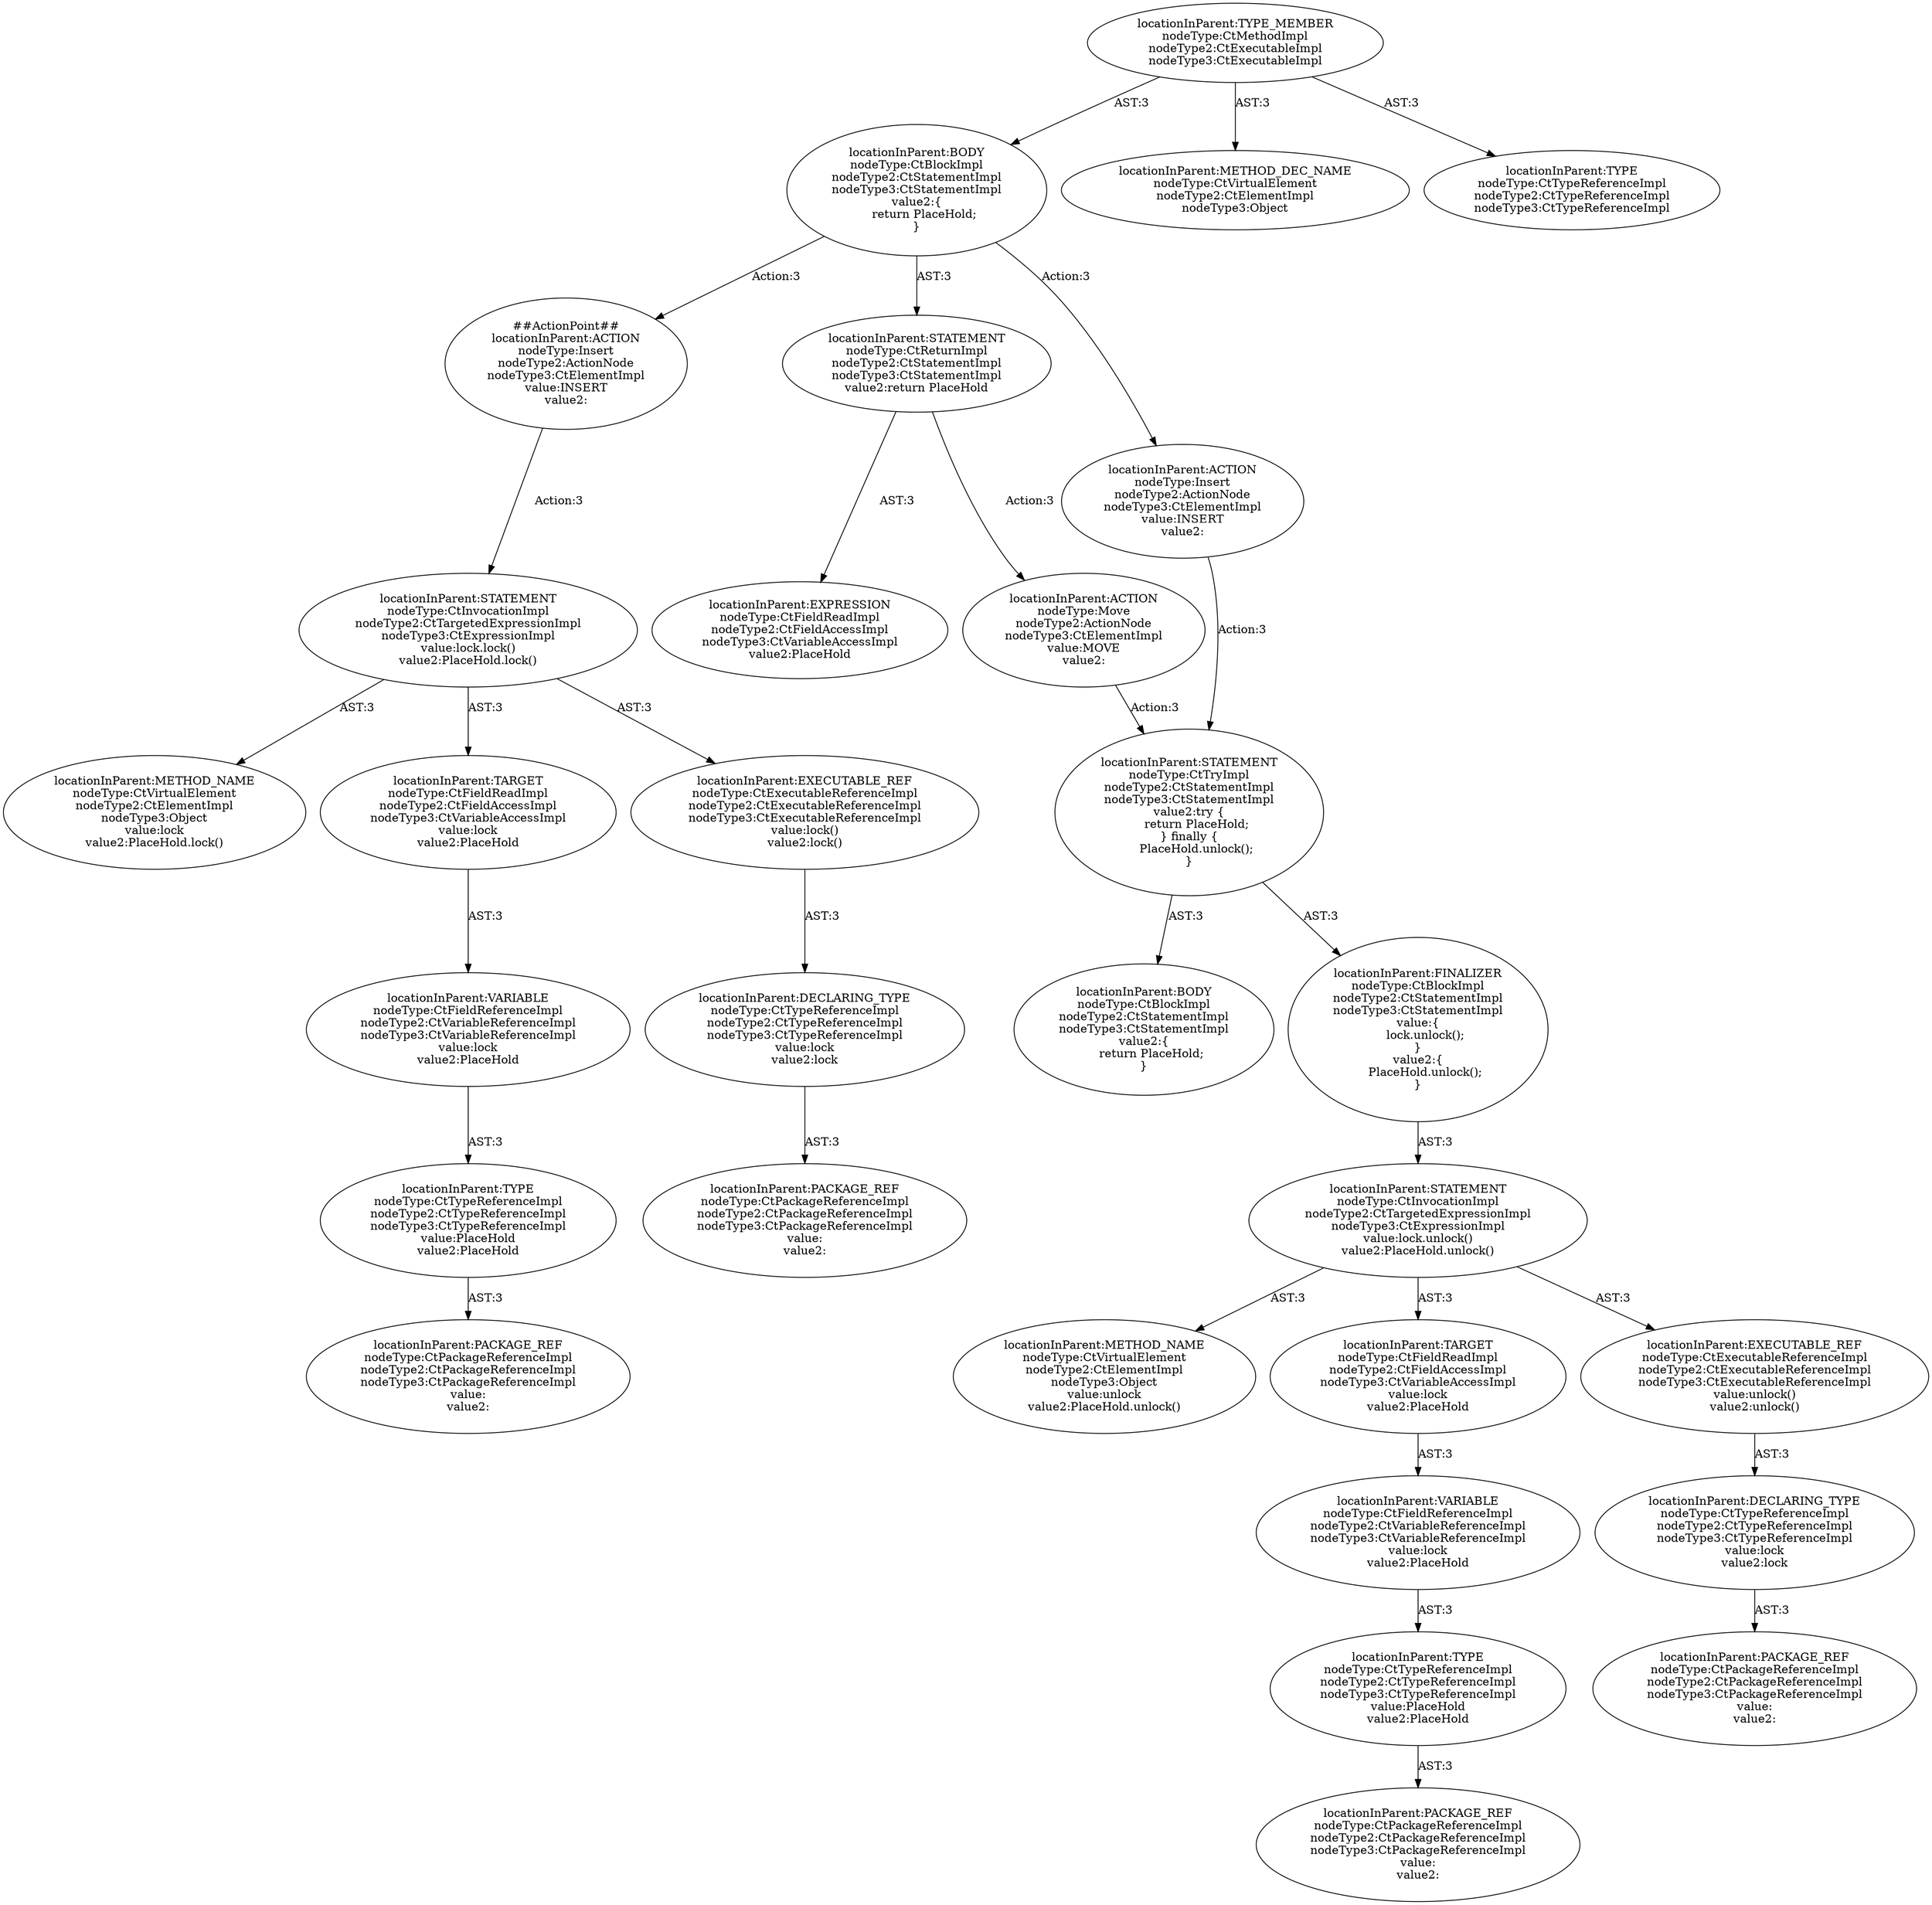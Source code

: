 digraph "Pattern" {
0 [label="##ActionPoint##
locationInParent:ACTION
nodeType:Insert
nodeType2:ActionNode
nodeType3:CtElementImpl
value:INSERT
value2:" shape=ellipse]
1 [label="locationInParent:BODY
nodeType:CtBlockImpl
nodeType2:CtStatementImpl
nodeType3:CtStatementImpl
value2:\{
    return PlaceHold;
\}" shape=ellipse]
2 [label="locationInParent:TYPE_MEMBER
nodeType:CtMethodImpl
nodeType2:CtExecutableImpl
nodeType3:CtExecutableImpl" shape=ellipse]
3 [label="locationInParent:METHOD_DEC_NAME
nodeType:CtVirtualElement
nodeType2:CtElementImpl
nodeType3:Object" shape=ellipse]
4 [label="locationInParent:TYPE
nodeType:CtTypeReferenceImpl
nodeType2:CtTypeReferenceImpl
nodeType3:CtTypeReferenceImpl" shape=ellipse]
5 [label="locationInParent:STATEMENT
nodeType:CtReturnImpl
nodeType2:CtStatementImpl
nodeType3:CtStatementImpl
value2:return PlaceHold" shape=ellipse]
6 [label="locationInParent:EXPRESSION
nodeType:CtFieldReadImpl
nodeType2:CtFieldAccessImpl
nodeType3:CtVariableAccessImpl
value2:PlaceHold" shape=ellipse]
7 [label="locationInParent:ACTION
nodeType:Move
nodeType2:ActionNode
nodeType3:CtElementImpl
value:MOVE
value2:" shape=ellipse]
8 [label="locationInParent:STATEMENT
nodeType:CtTryImpl
nodeType2:CtStatementImpl
nodeType3:CtStatementImpl
value2:try \{
    return PlaceHold;
\} finally \{
    PlaceHold.unlock();
\}" shape=ellipse]
9 [label="locationInParent:BODY
nodeType:CtBlockImpl
nodeType2:CtStatementImpl
nodeType3:CtStatementImpl
value2:\{
    return PlaceHold;
\}" shape=ellipse]
10 [label="locationInParent:FINALIZER
nodeType:CtBlockImpl
nodeType2:CtStatementImpl
nodeType3:CtStatementImpl
value:\{
    lock.unlock();
\}
value2:\{
    PlaceHold.unlock();
\}" shape=ellipse]
11 [label="locationInParent:STATEMENT
nodeType:CtInvocationImpl
nodeType2:CtTargetedExpressionImpl
nodeType3:CtExpressionImpl
value:lock.unlock()
value2:PlaceHold.unlock()" shape=ellipse]
12 [label="locationInParent:METHOD_NAME
nodeType:CtVirtualElement
nodeType2:CtElementImpl
nodeType3:Object
value:unlock
value2:PlaceHold.unlock()" shape=ellipse]
13 [label="locationInParent:TARGET
nodeType:CtFieldReadImpl
nodeType2:CtFieldAccessImpl
nodeType3:CtVariableAccessImpl
value:lock
value2:PlaceHold" shape=ellipse]
14 [label="locationInParent:VARIABLE
nodeType:CtFieldReferenceImpl
nodeType2:CtVariableReferenceImpl
nodeType3:CtVariableReferenceImpl
value:lock
value2:PlaceHold" shape=ellipse]
15 [label="locationInParent:TYPE
nodeType:CtTypeReferenceImpl
nodeType2:CtTypeReferenceImpl
nodeType3:CtTypeReferenceImpl
value:PlaceHold
value2:PlaceHold" shape=ellipse]
16 [label="locationInParent:PACKAGE_REF
nodeType:CtPackageReferenceImpl
nodeType2:CtPackageReferenceImpl
nodeType3:CtPackageReferenceImpl
value:
value2:" shape=ellipse]
17 [label="locationInParent:EXECUTABLE_REF
nodeType:CtExecutableReferenceImpl
nodeType2:CtExecutableReferenceImpl
nodeType3:CtExecutableReferenceImpl
value:unlock()
value2:unlock()" shape=ellipse]
18 [label="locationInParent:DECLARING_TYPE
nodeType:CtTypeReferenceImpl
nodeType2:CtTypeReferenceImpl
nodeType3:CtTypeReferenceImpl
value:lock
value2:lock" shape=ellipse]
19 [label="locationInParent:PACKAGE_REF
nodeType:CtPackageReferenceImpl
nodeType2:CtPackageReferenceImpl
nodeType3:CtPackageReferenceImpl
value:
value2:" shape=ellipse]
20 [label="locationInParent:ACTION
nodeType:Insert
nodeType2:ActionNode
nodeType3:CtElementImpl
value:INSERT
value2:" shape=ellipse]
21 [label="locationInParent:STATEMENT
nodeType:CtInvocationImpl
nodeType2:CtTargetedExpressionImpl
nodeType3:CtExpressionImpl
value:lock.lock()
value2:PlaceHold.lock()" shape=ellipse]
22 [label="locationInParent:METHOD_NAME
nodeType:CtVirtualElement
nodeType2:CtElementImpl
nodeType3:Object
value:lock
value2:PlaceHold.lock()" shape=ellipse]
23 [label="locationInParent:TARGET
nodeType:CtFieldReadImpl
nodeType2:CtFieldAccessImpl
nodeType3:CtVariableAccessImpl
value:lock
value2:PlaceHold" shape=ellipse]
24 [label="locationInParent:VARIABLE
nodeType:CtFieldReferenceImpl
nodeType2:CtVariableReferenceImpl
nodeType3:CtVariableReferenceImpl
value:lock
value2:PlaceHold" shape=ellipse]
25 [label="locationInParent:TYPE
nodeType:CtTypeReferenceImpl
nodeType2:CtTypeReferenceImpl
nodeType3:CtTypeReferenceImpl
value:PlaceHold
value2:PlaceHold" shape=ellipse]
26 [label="locationInParent:PACKAGE_REF
nodeType:CtPackageReferenceImpl
nodeType2:CtPackageReferenceImpl
nodeType3:CtPackageReferenceImpl
value:
value2:" shape=ellipse]
27 [label="locationInParent:EXECUTABLE_REF
nodeType:CtExecutableReferenceImpl
nodeType2:CtExecutableReferenceImpl
nodeType3:CtExecutableReferenceImpl
value:lock()
value2:lock()" shape=ellipse]
28 [label="locationInParent:DECLARING_TYPE
nodeType:CtTypeReferenceImpl
nodeType2:CtTypeReferenceImpl
nodeType3:CtTypeReferenceImpl
value:lock
value2:lock" shape=ellipse]
29 [label="locationInParent:PACKAGE_REF
nodeType:CtPackageReferenceImpl
nodeType2:CtPackageReferenceImpl
nodeType3:CtPackageReferenceImpl
value:
value2:" shape=ellipse]
0 -> 21 [label="Action:3"];
1 -> 0 [label="Action:3"];
1 -> 5 [label="AST:3"];
1 -> 20 [label="Action:3"];
2 -> 1 [label="AST:3"];
2 -> 3 [label="AST:3"];
2 -> 4 [label="AST:3"];
5 -> 6 [label="AST:3"];
5 -> 7 [label="Action:3"];
7 -> 8 [label="Action:3"];
8 -> 9 [label="AST:3"];
8 -> 10 [label="AST:3"];
10 -> 11 [label="AST:3"];
11 -> 12 [label="AST:3"];
11 -> 13 [label="AST:3"];
11 -> 17 [label="AST:3"];
13 -> 14 [label="AST:3"];
14 -> 15 [label="AST:3"];
15 -> 16 [label="AST:3"];
17 -> 18 [label="AST:3"];
18 -> 19 [label="AST:3"];
20 -> 8 [label="Action:3"];
21 -> 22 [label="AST:3"];
21 -> 23 [label="AST:3"];
21 -> 27 [label="AST:3"];
23 -> 24 [label="AST:3"];
24 -> 25 [label="AST:3"];
25 -> 26 [label="AST:3"];
27 -> 28 [label="AST:3"];
28 -> 29 [label="AST:3"];
}